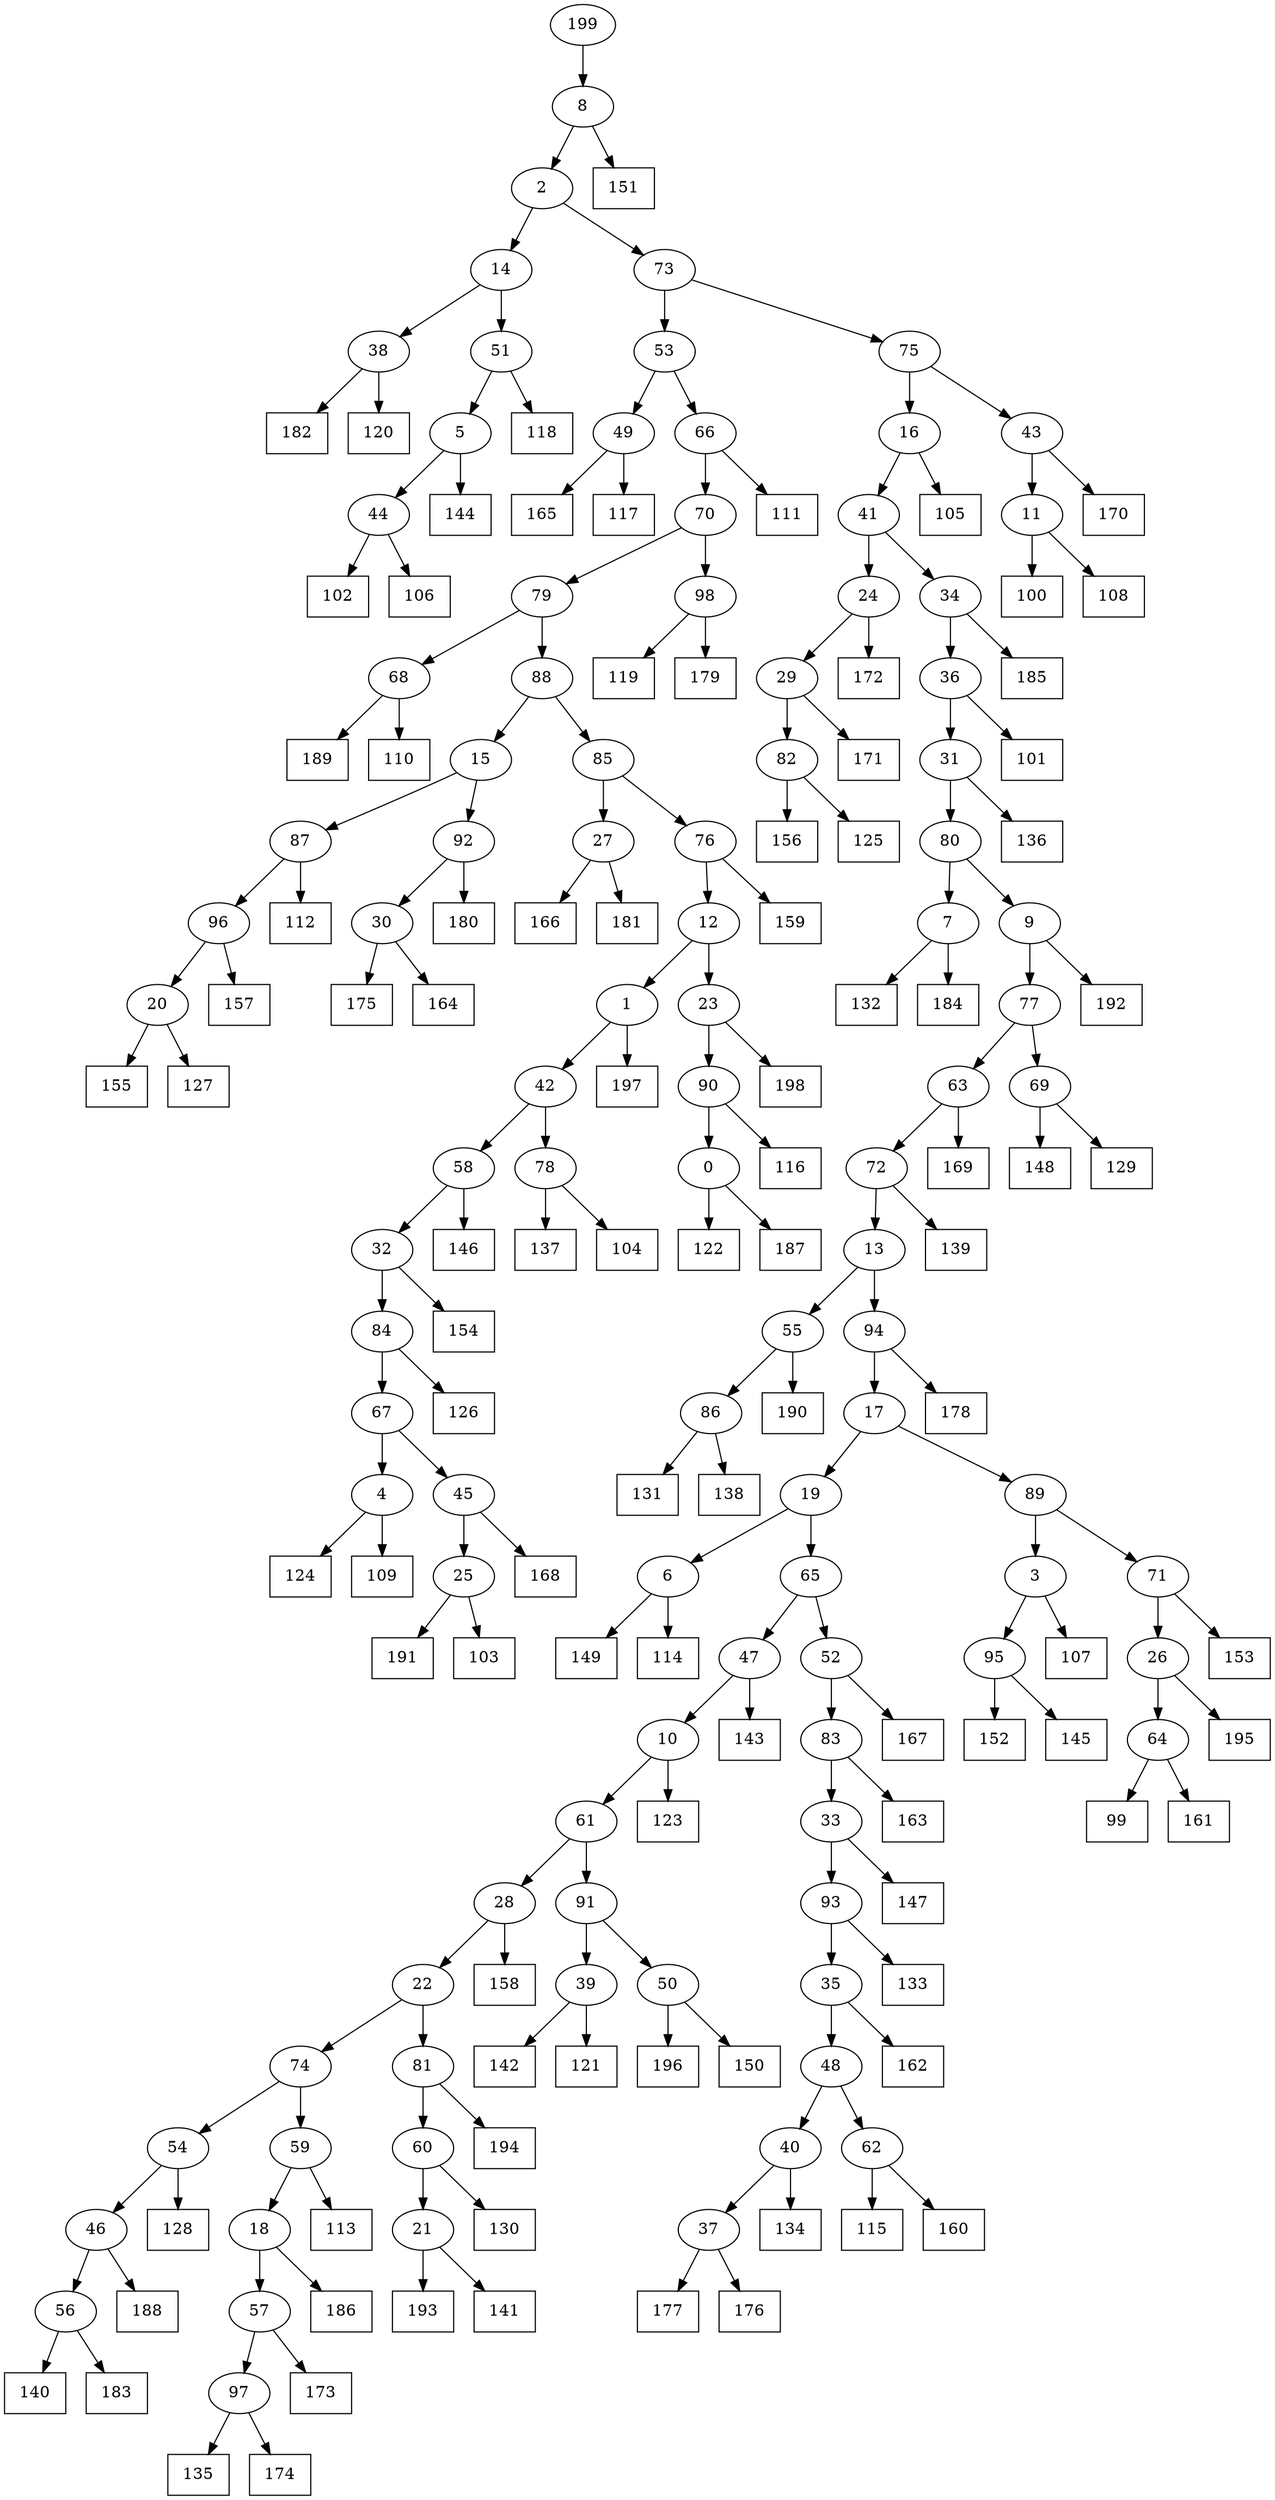 digraph G {
0[label="0"];
1[label="1"];
2[label="2"];
3[label="3"];
4[label="4"];
5[label="5"];
6[label="6"];
7[label="7"];
8[label="8"];
9[label="9"];
10[label="10"];
11[label="11"];
12[label="12"];
13[label="13"];
14[label="14"];
15[label="15"];
16[label="16"];
17[label="17"];
18[label="18"];
19[label="19"];
20[label="20"];
21[label="21"];
22[label="22"];
23[label="23"];
24[label="24"];
25[label="25"];
26[label="26"];
27[label="27"];
28[label="28"];
29[label="29"];
30[label="30"];
31[label="31"];
32[label="32"];
33[label="33"];
34[label="34"];
35[label="35"];
36[label="36"];
37[label="37"];
38[label="38"];
39[label="39"];
40[label="40"];
41[label="41"];
42[label="42"];
43[label="43"];
44[label="44"];
45[label="45"];
46[label="46"];
47[label="47"];
48[label="48"];
49[label="49"];
50[label="50"];
51[label="51"];
52[label="52"];
53[label="53"];
54[label="54"];
55[label="55"];
56[label="56"];
57[label="57"];
58[label="58"];
59[label="59"];
60[label="60"];
61[label="61"];
62[label="62"];
63[label="63"];
64[label="64"];
65[label="65"];
66[label="66"];
67[label="67"];
68[label="68"];
69[label="69"];
70[label="70"];
71[label="71"];
72[label="72"];
73[label="73"];
74[label="74"];
75[label="75"];
76[label="76"];
77[label="77"];
78[label="78"];
79[label="79"];
80[label="80"];
81[label="81"];
82[label="82"];
83[label="83"];
84[label="84"];
85[label="85"];
86[label="86"];
87[label="87"];
88[label="88"];
89[label="89"];
90[label="90"];
91[label="91"];
92[label="92"];
93[label="93"];
94[label="94"];
95[label="95"];
96[label="96"];
97[label="97"];
98[label="98"];
99[shape=box,label="190"];
100[shape=box,label="156"];
101[shape=box,label="132"];
102[shape=box,label="188"];
103[shape=box,label="169"];
104[shape=box,label="123"];
105[shape=box,label="119"];
106[shape=box,label="116"];
107[shape=box,label="149"];
108[shape=box,label="100"];
109[shape=box,label="175"];
110[shape=box,label="140"];
111[shape=box,label="99"];
112[shape=box,label="102"];
113[shape=box,label="146"];
114[shape=box,label="118"];
115[shape=box,label="166"];
116[shape=box,label="134"];
117[shape=box,label="153"];
118[shape=box,label="152"];
119[shape=box,label="111"];
120[shape=box,label="196"];
121[shape=box,label="185"];
122[shape=box,label="161"];
123[shape=box,label="125"];
124[shape=box,label="178"];
125[shape=box,label="165"];
126[shape=box,label="182"];
127[shape=box,label="171"];
128[shape=box,label="122"];
129[shape=box,label="137"];
130[shape=box,label="115"];
131[shape=box,label="170"];
132[shape=box,label="189"];
133[shape=box,label="148"];
134[shape=box,label="192"];
135[shape=box,label="193"];
136[shape=box,label="194"];
137[shape=box,label="131"];
138[shape=box,label="159"];
139[shape=box,label="147"];
140[shape=box,label="191"];
141[shape=box,label="133"];
142[shape=box,label="143"];
143[shape=box,label="181"];
144[shape=box,label="130"];
145[shape=box,label="167"];
146[shape=box,label="195"];
147[shape=box,label="184"];
148[shape=box,label="141"];
149[shape=box,label="136"];
150[shape=box,label="104"];
151[shape=box,label="129"];
152[shape=box,label="101"];
153[shape=box,label="158"];
154[shape=box,label="163"];
155[shape=box,label="157"];
156[shape=box,label="198"];
157[shape=box,label="151"];
158[shape=box,label="173"];
159[shape=box,label="180"];
160[shape=box,label="155"];
161[shape=box,label="145"];
162[shape=box,label="107"];
163[shape=box,label="177"];
164[shape=box,label="108"];
165[shape=box,label="172"];
166[shape=box,label="120"];
167[shape=box,label="154"];
168[shape=box,label="112"];
169[shape=box,label="128"];
170[shape=box,label="164"];
171[shape=box,label="124"];
172[shape=box,label="142"];
173[shape=box,label="127"];
174[shape=box,label="187"];
175[shape=box,label="176"];
176[shape=box,label="126"];
177[shape=box,label="150"];
178[shape=box,label="121"];
179[shape=box,label="197"];
180[shape=box,label="103"];
181[shape=box,label="106"];
182[shape=box,label="162"];
183[shape=box,label="135"];
184[shape=box,label="179"];
185[shape=box,label="183"];
186[shape=box,label="114"];
187[shape=box,label="144"];
188[shape=box,label="110"];
189[shape=box,label="174"];
190[shape=box,label="186"];
191[shape=box,label="138"];
192[shape=box,label="109"];
193[shape=box,label="117"];
194[shape=box,label="139"];
195[shape=box,label="113"];
196[shape=box,label="105"];
197[shape=box,label="168"];
198[shape=box,label="160"];
199[label="199"];
39->172 ;
62->198 ;
52->145 ;
43->131 ;
27->143 ;
83->154 ;
59->195 ;
34->121 ;
30->109 ;
24->165 ;
4->171 ;
54->169 ;
45->197 ;
84->176 ;
77->63 ;
47->142 ;
28->153 ;
98->105 ;
86->137 ;
26->146 ;
7->101 ;
16->196 ;
18->190 ;
61->91 ;
56->185 ;
81->136 ;
63->72 ;
15->87 ;
87->168 ;
76->12 ;
90->0 ;
61->28 ;
78->129 ;
97->183 ;
2->73 ;
52->83 ;
13->94 ;
94->124 ;
68->132 ;
86->191 ;
49->193 ;
9->134 ;
98->184 ;
76->138 ;
75->16 ;
64->111 ;
44->181 ;
46->102 ;
10->61 ;
12->23 ;
96->155 ;
11->164 ;
49->125 ;
95->161 ;
48->62 ;
71->26 ;
27->115 ;
70->79 ;
80->9 ;
87->96 ;
56->110 ;
4->192 ;
40->37 ;
37->175 ;
97->189 ;
78->150 ;
81->60 ;
40->116 ;
23->90 ;
80->7 ;
7->147 ;
84->67 ;
22->81 ;
74->54 ;
66->119 ;
21->135 ;
93->141 ;
31->80 ;
35->182 ;
59->18 ;
69->151 ;
199->8 ;
54->46 ;
3->162 ;
50->177 ;
79->88 ;
92->30 ;
30->170 ;
55->99 ;
43->11 ;
11->108 ;
60->144 ;
73->75 ;
75->43 ;
90->106 ;
33->93 ;
36->31 ;
62->130 ;
94->17 ;
18->57 ;
57->158 ;
53->66 ;
60->21 ;
72->194 ;
38->126 ;
17->19 ;
41->34 ;
21->148 ;
33->139 ;
65->47 ;
79->68 ;
68->188 ;
48->40 ;
26->64 ;
64->122 ;
23->156 ;
14->51 ;
31->149 ;
24->29 ;
6->186 ;
51->114 ;
34->36 ;
36->152 ;
63->103 ;
32->84 ;
67->45 ;
45->25 ;
44->112 ;
73->53 ;
46->56 ;
1->42 ;
42->78 ;
0->174 ;
12->1 ;
1->179 ;
25->180 ;
88->15 ;
67->4 ;
91->39 ;
39->178 ;
25->140 ;
19->6 ;
6->107 ;
14->38 ;
38->166 ;
83->33 ;
9->77 ;
77->69 ;
69->133 ;
15->92 ;
71->117 ;
17->89 ;
89->71 ;
89->3 ;
37->163 ;
65->52 ;
29->82 ;
3->95 ;
16->41 ;
57->97 ;
28->22 ;
22->74 ;
66->70 ;
70->98 ;
29->127 ;
91->50 ;
50->120 ;
93->35 ;
35->48 ;
85->76 ;
5->187 ;
19->65 ;
82->100 ;
51->5 ;
5->44 ;
53->49 ;
20->173 ;
8->157 ;
8->2 ;
2->14 ;
0->128 ;
42->58 ;
58->113 ;
95->118 ;
47->10 ;
10->104 ;
55->86 ;
92->159 ;
72->13 ;
13->55 ;
74->59 ;
88->85 ;
85->27 ;
82->123 ;
96->20 ;
20->160 ;
41->24 ;
58->32 ;
32->167 ;
}
